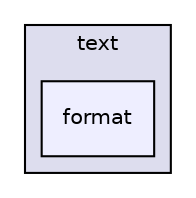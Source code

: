 digraph G {
  compound=true
  node [ fontsize="10", fontname="Helvetica"];
  edge [ labelfontsize="10", labelfontname="Helvetica"];
  subgraph clusterdir_b98b12586488ba5e0e939db14ac68880 {
    graph [ bgcolor="#ddddee", pencolor="black", label="text" fontname="Helvetica", fontsize="10", URL="dir_b98b12586488ba5e0e939db14ac68880.html"]
  dir_7ba518e2f16c42bffdf0c21a77a13f07 [shape=box, label="format", style="filled", fillcolor="#eeeeff", pencolor="black", URL="dir_7ba518e2f16c42bffdf0c21a77a13f07.html"];
  }
}
